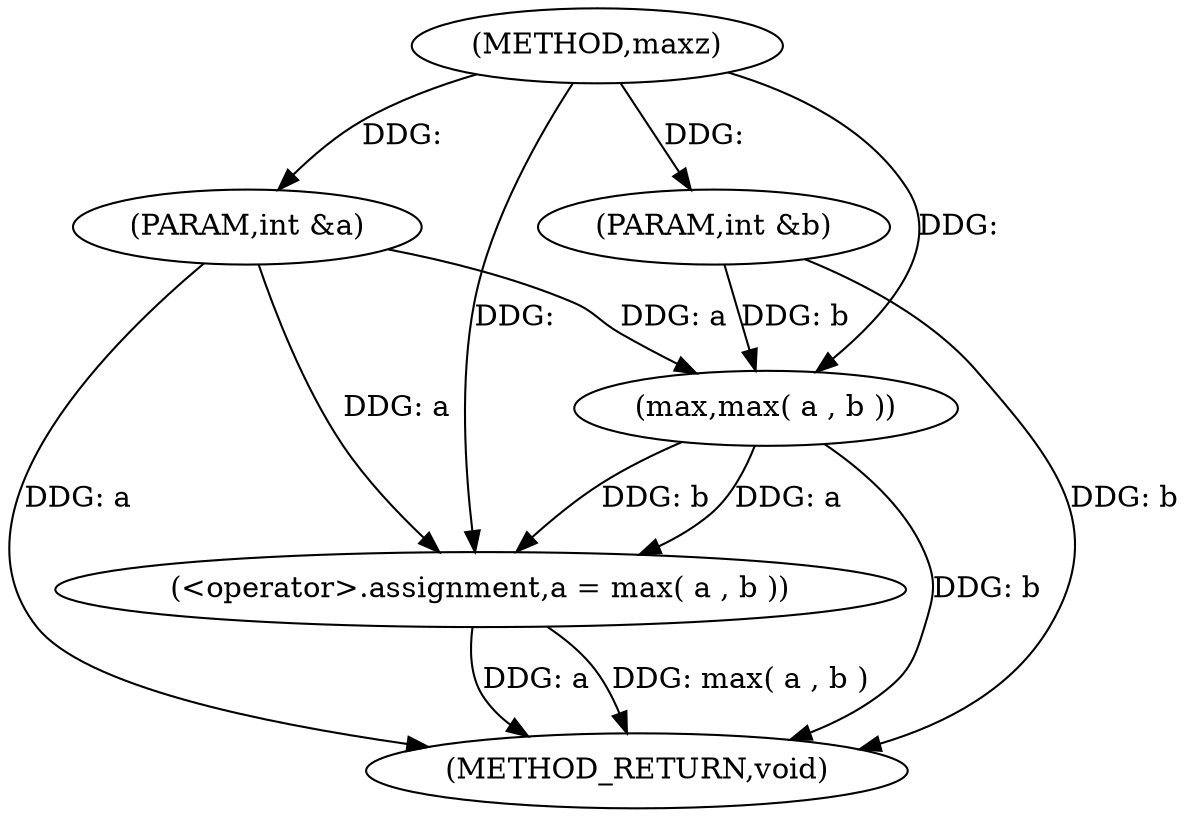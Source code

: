 digraph "maxz" {  
"1000251" [label = "(METHOD,maxz)" ]
"1000260" [label = "(METHOD_RETURN,void)" ]
"1000252" [label = "(PARAM,int &a)" ]
"1000253" [label = "(PARAM,int &b)" ]
"1000255" [label = "(<operator>.assignment,a = max( a , b ))" ]
"1000257" [label = "(max,max( a , b ))" ]
  "1000252" -> "1000260"  [ label = "DDG: a"] 
  "1000253" -> "1000260"  [ label = "DDG: b"] 
  "1000255" -> "1000260"  [ label = "DDG: a"] 
  "1000257" -> "1000260"  [ label = "DDG: b"] 
  "1000255" -> "1000260"  [ label = "DDG: max( a , b )"] 
  "1000251" -> "1000252"  [ label = "DDG: "] 
  "1000251" -> "1000253"  [ label = "DDG: "] 
  "1000257" -> "1000255"  [ label = "DDG: b"] 
  "1000257" -> "1000255"  [ label = "DDG: a"] 
  "1000252" -> "1000255"  [ label = "DDG: a"] 
  "1000251" -> "1000255"  [ label = "DDG: "] 
  "1000252" -> "1000257"  [ label = "DDG: a"] 
  "1000251" -> "1000257"  [ label = "DDG: "] 
  "1000253" -> "1000257"  [ label = "DDG: b"] 
}
